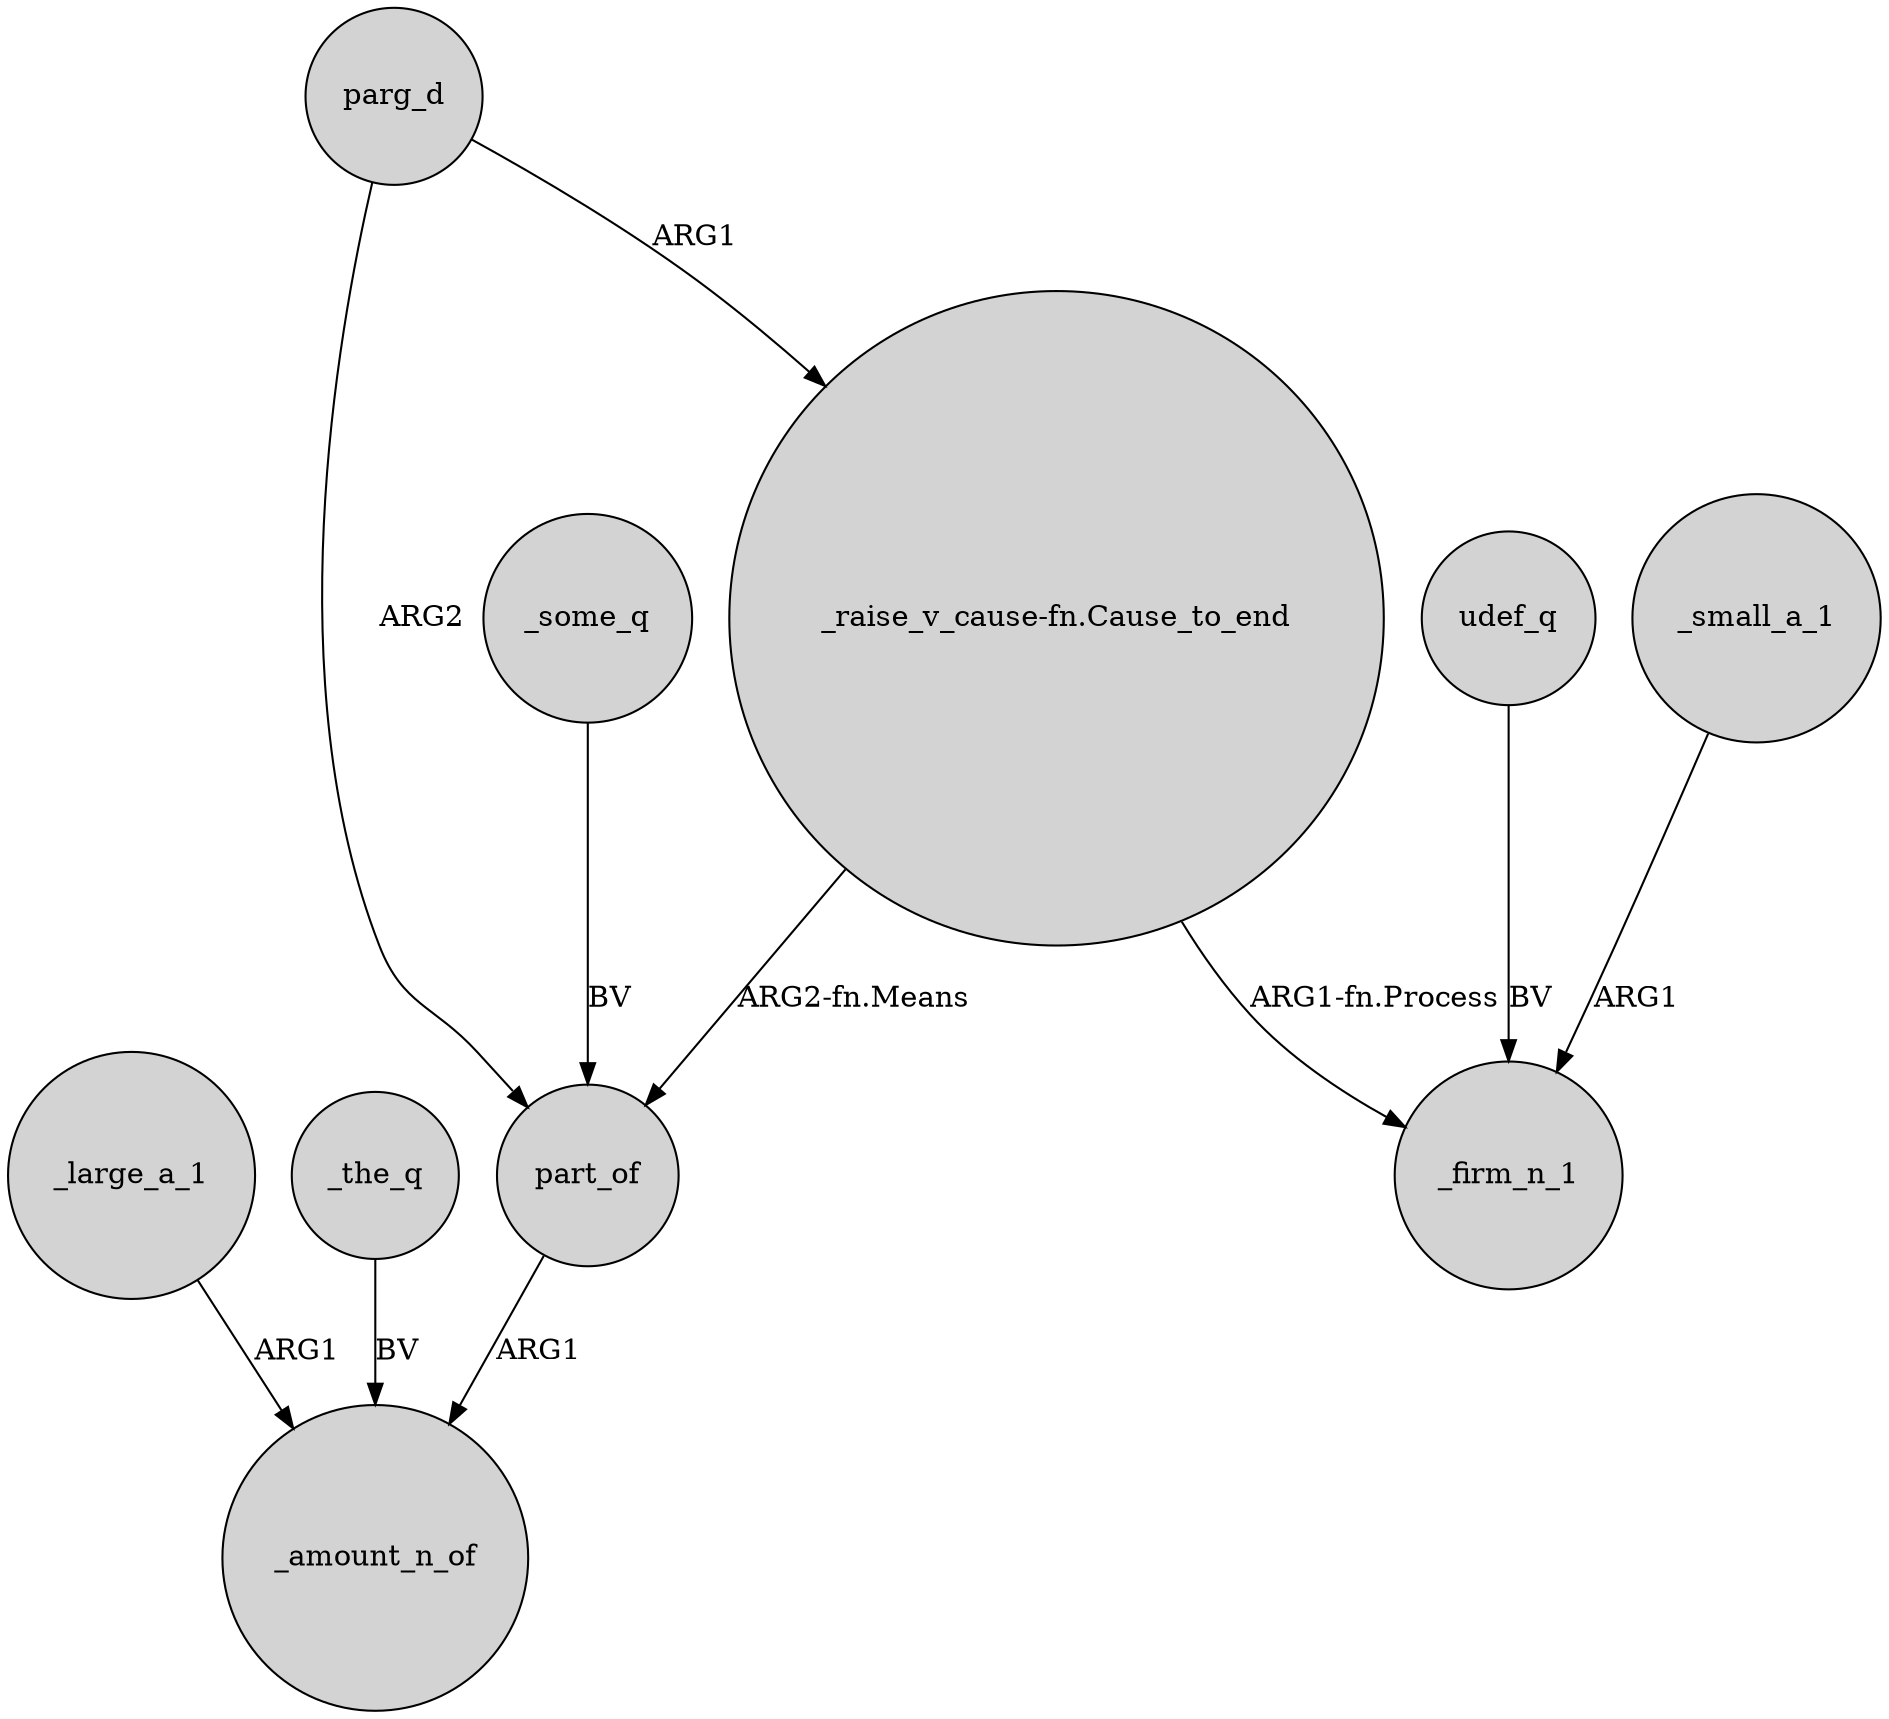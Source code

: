 digraph {
	node [shape=circle style=filled]
	_large_a_1 -> _amount_n_of [label=ARG1]
	_the_q -> _amount_n_of [label=BV]
	udef_q -> _firm_n_1 [label=BV]
	parg_d -> part_of [label=ARG2]
	"_raise_v_cause-fn.Cause_to_end" -> _firm_n_1 [label="ARG1-fn.Process"]
	_some_q -> part_of [label=BV]
	part_of -> _amount_n_of [label=ARG1]
	"_raise_v_cause-fn.Cause_to_end" -> part_of [label="ARG2-fn.Means"]
	_small_a_1 -> _firm_n_1 [label=ARG1]
	parg_d -> "_raise_v_cause-fn.Cause_to_end" [label=ARG1]
}
